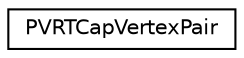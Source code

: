 digraph "Graphical Class Hierarchy"
{
  edge [fontname="Helvetica",fontsize="10",labelfontname="Helvetica",labelfontsize="10"];
  node [fontname="Helvetica",fontsize="10",shape=record];
  rankdir="LR";
  Node1 [label="PVRTCapVertexPair",height=0.2,width=0.4,color="black", fillcolor="white", style="filled",URL="$struct_p_v_r_t_cap_vertex_pair.html"];
}
